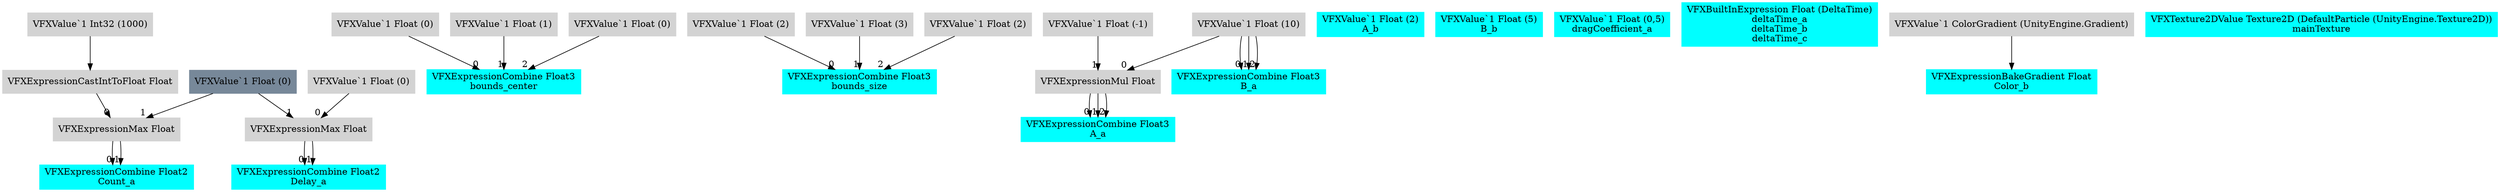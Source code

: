 digraph G {
node0 [shape="box" color="cyan" style="filled" label="VFXExpressionCombine Float2
Count_a"]
node1 [shape="box" color="lightgray" style="filled" label="VFXExpressionMax Float"]
node2 [shape="box" color="lightgray" style="filled" label="VFXExpressionCastIntToFloat Float"]
node3 [shape="box" color="lightgray" style="filled" label="VFXValue`1 Int32 (1000)"]
node4 [shape="box" color="lightslategray" style="filled" label="VFXValue`1 Float (0)"]
node5 [shape="box" color="cyan" style="filled" label="VFXExpressionCombine Float2
Delay_a"]
node6 [shape="box" color="lightgray" style="filled" label="VFXExpressionMax Float"]
node7 [shape="box" color="lightgray" style="filled" label="VFXValue`1 Float (0)"]
node8 [shape="box" color="cyan" style="filled" label="VFXExpressionCombine Float3
bounds_center"]
node9 [shape="box" color="lightgray" style="filled" label="VFXValue`1 Float (0)"]
node10 [shape="box" color="lightgray" style="filled" label="VFXValue`1 Float (1)"]
node11 [shape="box" color="lightgray" style="filled" label="VFXValue`1 Float (0)"]
node12 [shape="box" color="cyan" style="filled" label="VFXExpressionCombine Float3
bounds_size"]
node13 [shape="box" color="lightgray" style="filled" label="VFXValue`1 Float (2)"]
node14 [shape="box" color="lightgray" style="filled" label="VFXValue`1 Float (3)"]
node15 [shape="box" color="lightgray" style="filled" label="VFXValue`1 Float (2)"]
node16 [shape="box" color="cyan" style="filled" label="VFXExpressionCombine Float3
A_a"]
node17 [shape="box" color="lightgray" style="filled" label="VFXExpressionMul Float"]
node18 [shape="box" color="lightgray" style="filled" label="VFXValue`1 Float (10)"]
node19 [shape="box" color="lightgray" style="filled" label="VFXValue`1 Float (-1)"]
node20 [shape="box" color="cyan" style="filled" label="VFXExpressionCombine Float3
B_a"]
node21 [shape="box" color="cyan" style="filled" label="VFXValue`1 Float (2)
A_b"]
node22 [shape="box" color="cyan" style="filled" label="VFXValue`1 Float (5)
B_b"]
node23 [shape="box" color="cyan" style="filled" label="VFXValue`1 Float (0,5)
dragCoefficient_a"]
node24 [shape="box" color="cyan" style="filled" label="VFXBuiltInExpression Float (DeltaTime)
deltaTime_a
deltaTime_b
deltaTime_c"]
node25 [shape="box" color="cyan" style="filled" label="VFXExpressionBakeGradient Float
Color_b"]
node26 [shape="box" color="lightgray" style="filled" label="VFXValue`1 ColorGradient (UnityEngine.Gradient)"]
node27 [shape="box" color="cyan" style="filled" label="VFXTexture2DValue Texture2D (DefaultParticle (UnityEngine.Texture2D))
mainTexture"]
node1 -> node0 [headlabel="0"]
node1 -> node0 [headlabel="1"]
node2 -> node1 [headlabel="0"]
node4 -> node1 [headlabel="1"]
node3 -> node2 
node6 -> node5 [headlabel="0"]
node6 -> node5 [headlabel="1"]
node7 -> node6 [headlabel="0"]
node4 -> node6 [headlabel="1"]
node9 -> node8 [headlabel="0"]
node10 -> node8 [headlabel="1"]
node11 -> node8 [headlabel="2"]
node13 -> node12 [headlabel="0"]
node14 -> node12 [headlabel="1"]
node15 -> node12 [headlabel="2"]
node17 -> node16 [headlabel="0"]
node17 -> node16 [headlabel="1"]
node17 -> node16 [headlabel="2"]
node18 -> node17 [headlabel="0"]
node19 -> node17 [headlabel="1"]
node18 -> node20 [headlabel="0"]
node18 -> node20 [headlabel="1"]
node18 -> node20 [headlabel="2"]
node26 -> node25 
}

